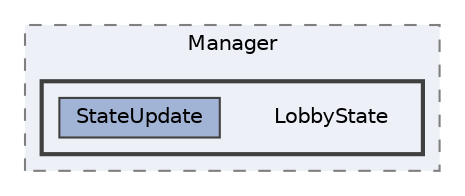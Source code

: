 digraph "201_Lobby_Common/Manager/LobbyState"
{
 // LATEX_PDF_SIZE
  bgcolor="transparent";
  edge [fontname=Helvetica,fontsize=10,labelfontname=Helvetica,labelfontsize=10];
  node [fontname=Helvetica,fontsize=10,shape=box,height=0.2,width=0.4];
  compound=true
  subgraph clusterdir_1a029d84815b3570fbbb85832e0c4b32 {
    graph [ bgcolor="#edf0f7", pencolor="grey50", label="Manager", fontname=Helvetica,fontsize=10 style="filled,dashed", URL="dir_1a029d84815b3570fbbb85832e0c4b32.html",tooltip=""]
  subgraph clusterdir_41bb19d042ab0e220090b3db8cf5865f {
    graph [ bgcolor="#edf0f7", pencolor="grey25", label="", fontname=Helvetica,fontsize=10 style="filled,bold", URL="dir_41bb19d042ab0e220090b3db8cf5865f.html",tooltip=""]
    dir_41bb19d042ab0e220090b3db8cf5865f [shape=plaintext, label="LobbyState"];
  dir_df26305ac52ff7e5b9705e26955ea68d [label="StateUpdate", fillcolor="#a2b4d6", color="grey25", style="filled", URL="dir_df26305ac52ff7e5b9705e26955ea68d.html",tooltip=""];
  }
  }
}
